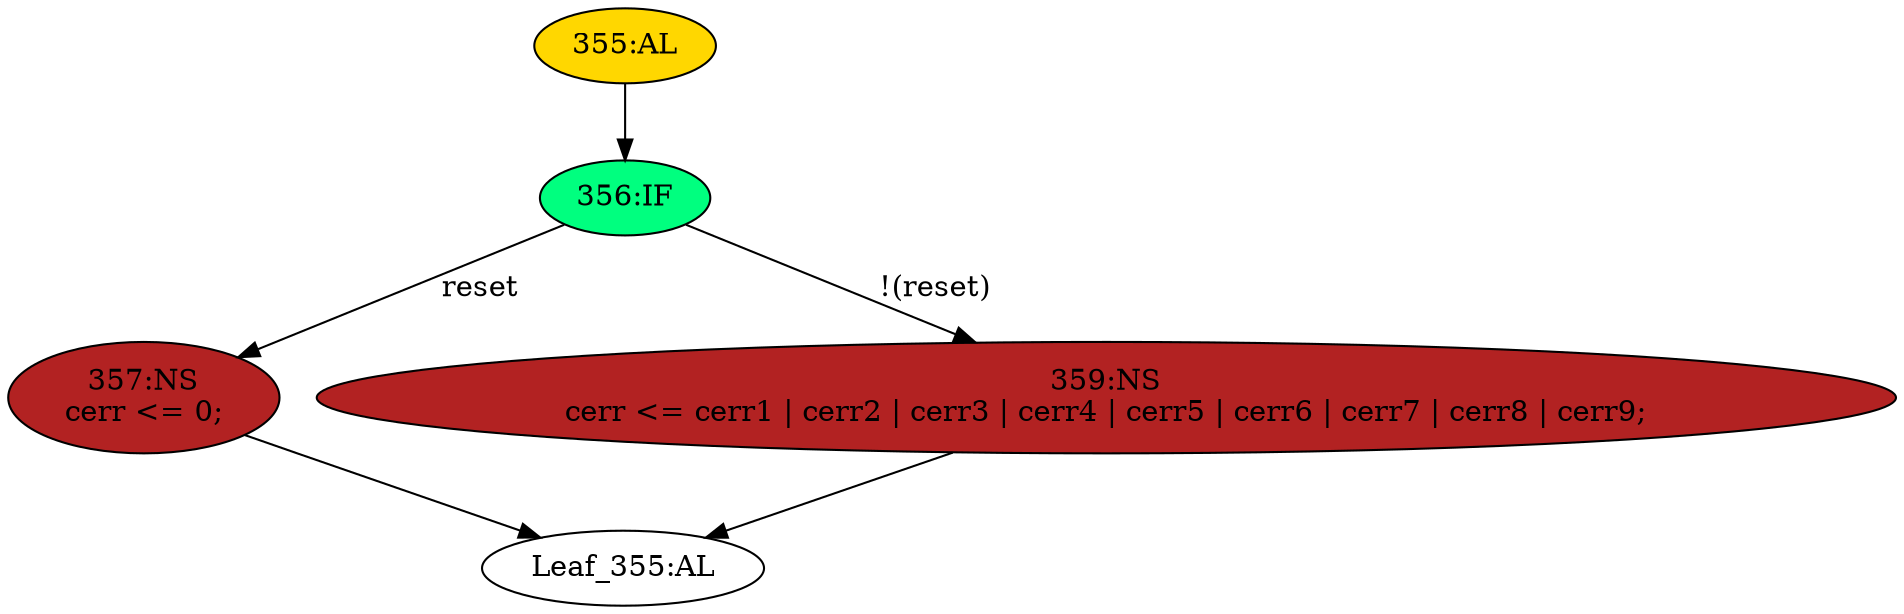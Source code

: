 strict digraph "" {
	node [label="\N"];
	"357:NS"	 [ast="<pyverilog.vparser.ast.NonblockingSubstitution object at 0x7f14ceee1910>",
		fillcolor=firebrick,
		label="357:NS
cerr <= 0;",
		statements="[<pyverilog.vparser.ast.NonblockingSubstitution object at 0x7f14ceee1910>]",
		style=filled,
		typ=NonblockingSubstitution];
	"Leaf_355:AL"	 [def_var="['cerr']",
		label="Leaf_355:AL"];
	"357:NS" -> "Leaf_355:AL"	 [cond="[]",
		lineno=None];
	"355:AL"	 [ast="<pyverilog.vparser.ast.Always object at 0x7f14ceee1ad0>",
		clk_sens=True,
		fillcolor=gold,
		label="355:AL",
		sens="['RBYTECLK', 'reset']",
		statements="[]",
		style=filled,
		typ=Always,
		use_var="['reset', 'cerr5', 'cerr7', 'cerr6', 'cerr1', 'cerr3', 'cerr4', 'cerr2', 'cerr9', 'cerr8']"];
	"356:IF"	 [ast="<pyverilog.vparser.ast.IfStatement object at 0x7f14ceee1c50>",
		fillcolor=springgreen,
		label="356:IF",
		statements="[]",
		style=filled,
		typ=IfStatement];
	"355:AL" -> "356:IF"	 [cond="[]",
		lineno=None];
	"359:NS"	 [ast="<pyverilog.vparser.ast.NonblockingSubstitution object at 0x7f14ceee1cd0>",
		fillcolor=firebrick,
		label="359:NS
cerr <= cerr1 | cerr2 | cerr3 | cerr4 | cerr5 | cerr6 | cerr7 | cerr8 | cerr9;",
		statements="[<pyverilog.vparser.ast.NonblockingSubstitution object at 0x7f14ceee1cd0>]",
		style=filled,
		typ=NonblockingSubstitution];
	"359:NS" -> "Leaf_355:AL"	 [cond="[]",
		lineno=None];
	"356:IF" -> "357:NS"	 [cond="['reset']",
		label=reset,
		lineno=356];
	"356:IF" -> "359:NS"	 [cond="['reset']",
		label="!(reset)",
		lineno=356];
}
